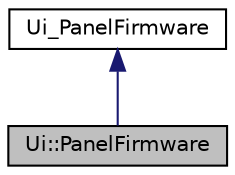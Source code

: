 digraph "Ui::PanelFirmware"
{
  edge [fontname="Helvetica",fontsize="10",labelfontname="Helvetica",labelfontsize="10"];
  node [fontname="Helvetica",fontsize="10",shape=record];
  Node1 [label="Ui::PanelFirmware",height=0.2,width=0.4,color="black", fillcolor="grey75", style="filled" fontcolor="black"];
  Node2 -> Node1 [dir="back",color="midnightblue",fontsize="10",style="solid",fontname="Helvetica"];
  Node2 [label="Ui_PanelFirmware",height=0.2,width=0.4,color="black", fillcolor="white", style="filled",URL="$class_ui___panel_firmware.html"];
}
